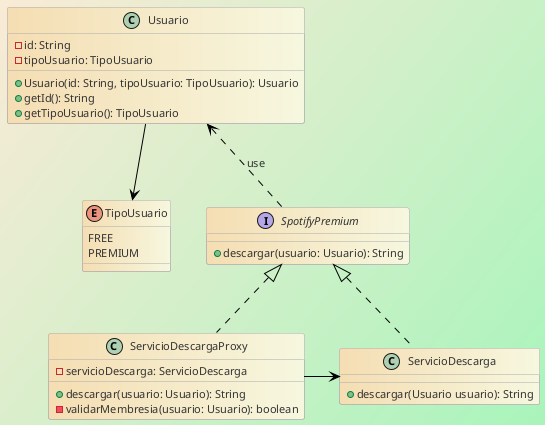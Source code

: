 

@startuml
'!theme aws-orange
'!theme cerulean
'!theme hacker
'!theme reddress-darkblue
'!theme reddress-darkblue
'!theme reddress-darkorange
!theme reddress-lightblue

    'skinparam class {
    'BackgroundColor PaleGreen
    'ArrowColor SeaGreen
    'BorderColor SpringGreen
    '}
    'skinparam stereotypeCBackgroundColor YellowGreen

    skinparam backgroundcolor AntiqueWhite/#A9F5BC
    skinparam classBackgroundColor Wheat|F7F8E0
    'skinparam classBackgroundColor Wheat|E0F8F7
    'skinparam classBackgroundColor Wheat|light
    'skinparam classBackgroundColor Wheat|CornflowerBlue
    'class Foo #red-green
    'note left of Foo #blue\9932CC
    'this is my
    'note on this class
    'end note
    'package example #GreenYellow/LightGoldenRodYellow {
    'class Dummy
    '}

    'abstract abstract
    'annotation annotation #pink;line:red;line.bold;text:red
    'class class #palegreen;line:green;line.dashed;text:green
    'interface interface #aliceblue;line:blue;line.dotted;text:blue
    'class class #palegreen ##[dashed]green

class Usuario {
    - id: String
    - tipoUsuario: TipoUsuario
    + Usuario(id: String, tipoUsuario: TipoUsuario): Usuario
    + getId(): String
    + getTipoUsuario(): TipoUsuario

}
enum TipoUsuario  {
    FREE
    PREMIUM
}

Usuario --> TipoUsuario

 interface SpotifyPremium {
    + descargar(usuario: Usuario): String
}


class ServicioDescargaProxy implements SpotifyPremium {
    - servicioDescarga: ServicioDescarga
    + descargar(usuario: Usuario): String
    - validarMembresia(usuario: Usuario): boolean

    }

class ServicioDescarga implements SpotifyPremium {
    + descargar(Usuario usuario): String
}

Usuario <..SpotifyPremium: use
ServicioDescargaProxy --right> ServicioDescarga

@enduml